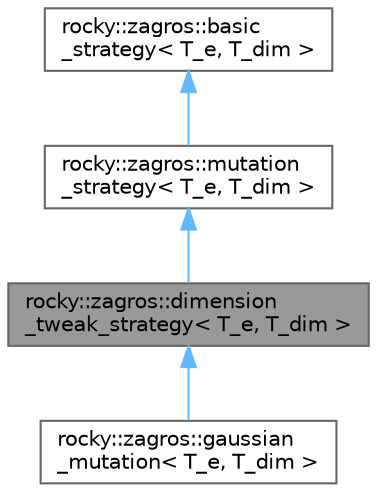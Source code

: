 digraph "rocky::zagros::dimension_tweak_strategy&lt; T_e, T_dim &gt;"
{
 // LATEX_PDF_SIZE
  bgcolor="transparent";
  edge [fontname=Helvetica,fontsize=10,labelfontname=Helvetica,labelfontsize=10];
  node [fontname=Helvetica,fontsize=10,shape=box,height=0.2,width=0.4];
  Node1 [label="rocky::zagros::dimension\l_tweak_strategy\< T_e, T_dim \>",height=0.2,width=0.4,color="gray40", fillcolor="grey60", style="filled", fontcolor="black",tooltip="apply a mutation to k dimensions"];
  Node2 -> Node1 [dir="back",color="steelblue1",style="solid"];
  Node2 [label="rocky::zagros::mutation\l_strategy\< T_e, T_dim \>",height=0.2,width=0.4,color="gray40", fillcolor="white", style="filled",URL="$classrocky_1_1zagros_1_1mutation__strategy.html",tooltip="Base class for genetic mutations."];
  Node3 -> Node2 [dir="back",color="steelblue1",style="solid"];
  Node3 [label="rocky::zagros::basic\l_strategy\< T_e, T_dim \>",height=0.2,width=0.4,color="gray40", fillcolor="white", style="filled",URL="$classrocky_1_1zagros_1_1basic__strategy.html",tooltip="Interface for all strategies."];
  Node1 -> Node4 [dir="back",color="steelblue1",style="solid"];
  Node4 [label="rocky::zagros::gaussian\l_mutation\< T_e, T_dim \>",height=0.2,width=0.4,color="gray40", fillcolor="white", style="filled",URL="$classrocky_1_1zagros_1_1gaussian__mutation.html",tooltip="Gaussian mutation."];
}
